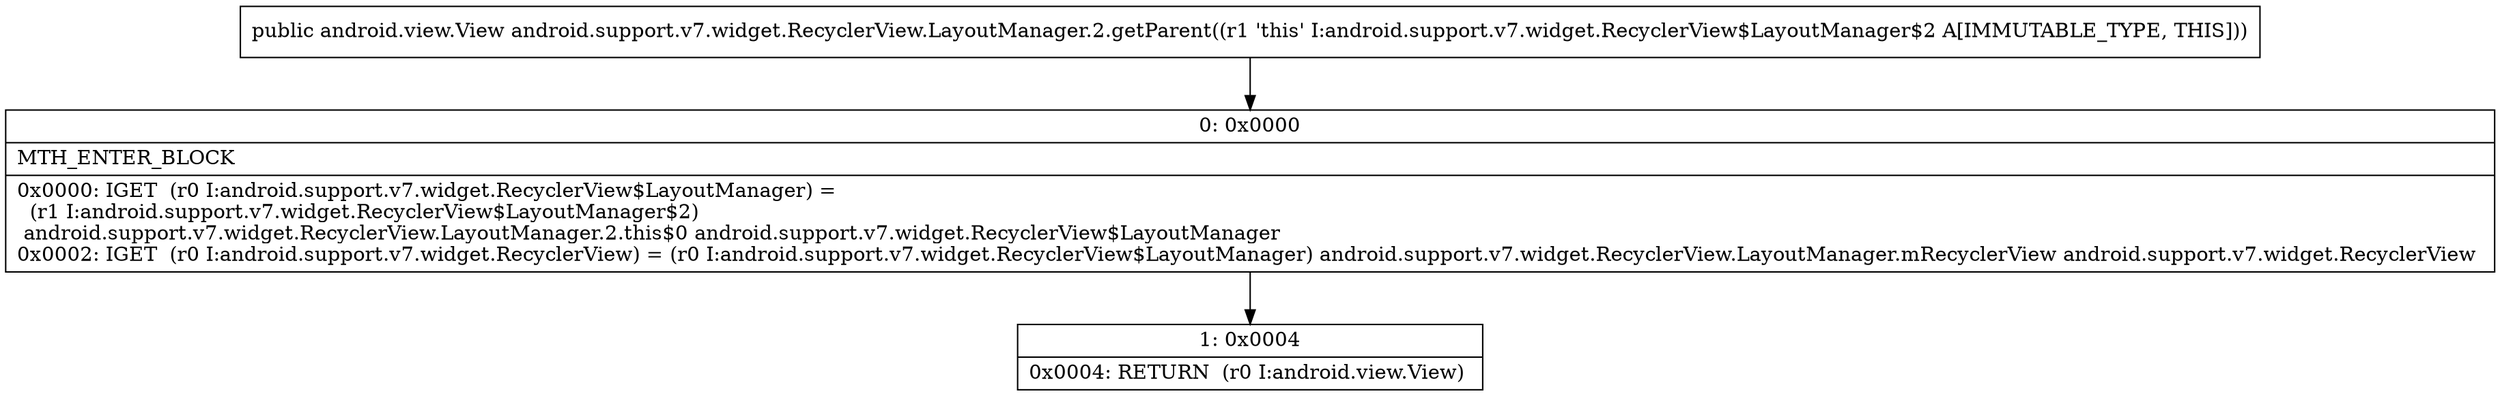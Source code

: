 digraph "CFG forandroid.support.v7.widget.RecyclerView.LayoutManager.2.getParent()Landroid\/view\/View;" {
Node_0 [shape=record,label="{0\:\ 0x0000|MTH_ENTER_BLOCK\l|0x0000: IGET  (r0 I:android.support.v7.widget.RecyclerView$LayoutManager) = \l  (r1 I:android.support.v7.widget.RecyclerView$LayoutManager$2)\l android.support.v7.widget.RecyclerView.LayoutManager.2.this$0 android.support.v7.widget.RecyclerView$LayoutManager \l0x0002: IGET  (r0 I:android.support.v7.widget.RecyclerView) = (r0 I:android.support.v7.widget.RecyclerView$LayoutManager) android.support.v7.widget.RecyclerView.LayoutManager.mRecyclerView android.support.v7.widget.RecyclerView \l}"];
Node_1 [shape=record,label="{1\:\ 0x0004|0x0004: RETURN  (r0 I:android.view.View) \l}"];
MethodNode[shape=record,label="{public android.view.View android.support.v7.widget.RecyclerView.LayoutManager.2.getParent((r1 'this' I:android.support.v7.widget.RecyclerView$LayoutManager$2 A[IMMUTABLE_TYPE, THIS])) }"];
MethodNode -> Node_0;
Node_0 -> Node_1;
}

